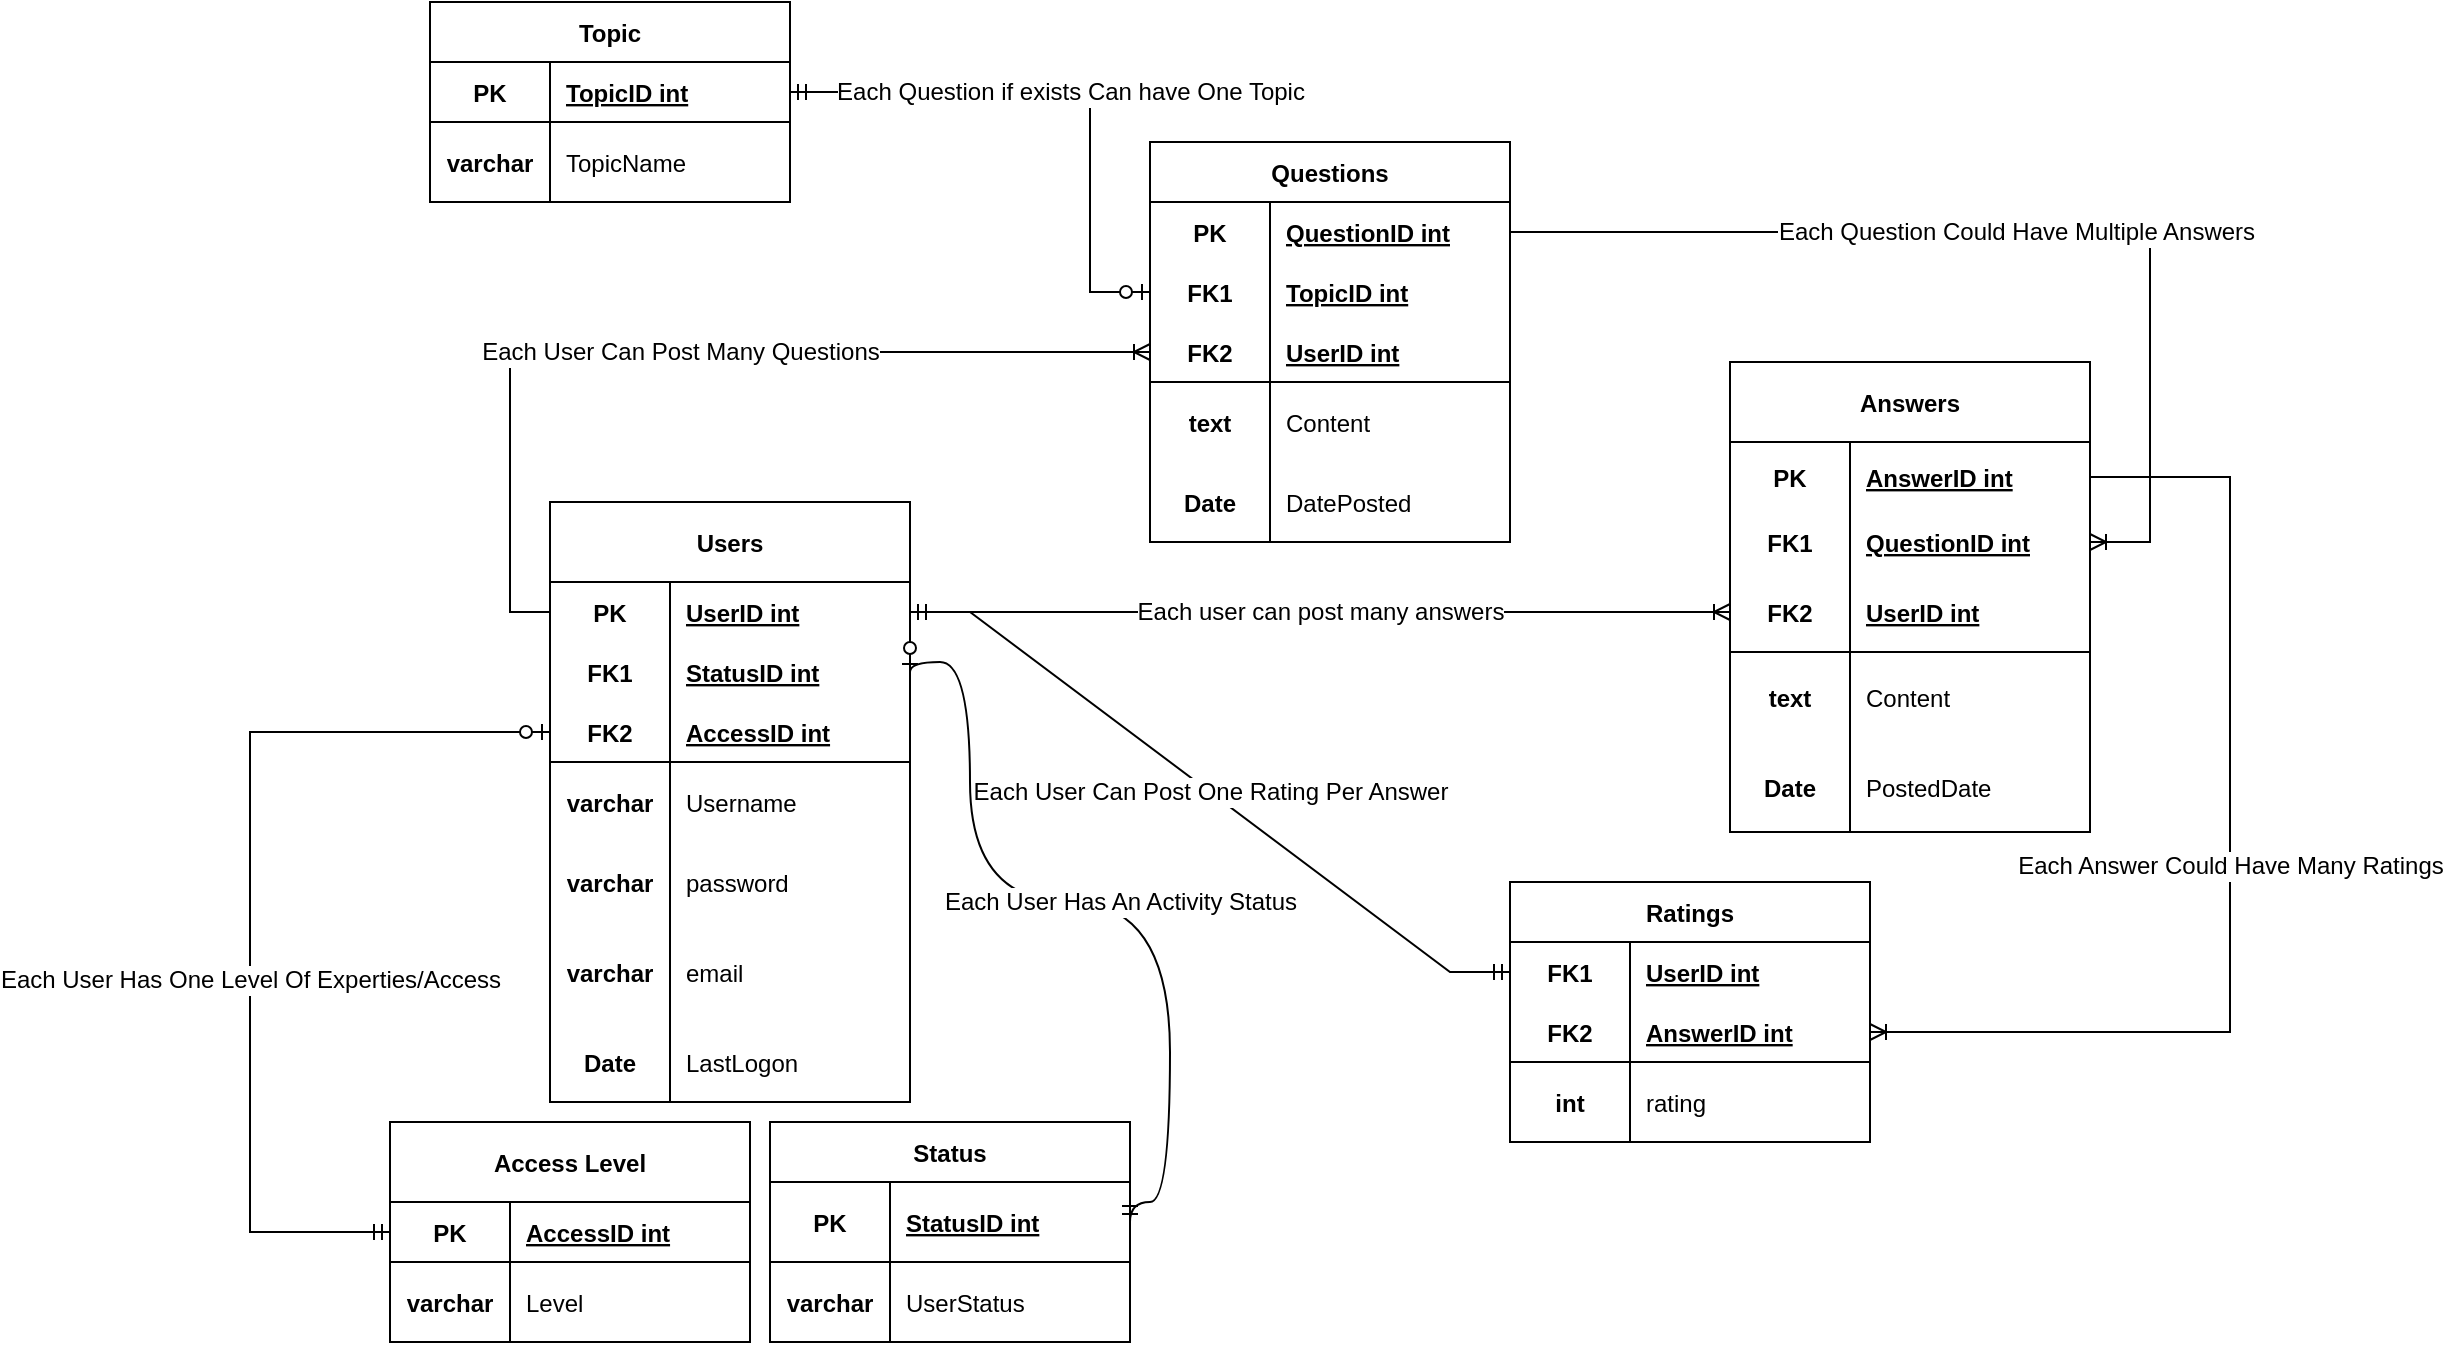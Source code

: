 <mxfile version="17.4.6" type="device"><diagram name="Page-1" id="a7904f86-f2b4-8e86-fa97-74104820619b"><mxGraphModel dx="2993" dy="1069" grid="1" gridSize="10" guides="1" tooltips="1" connect="1" arrows="1" fold="1" page="1" pageScale="1" pageWidth="1100" pageHeight="850" background="none" math="0" shadow="0"><root><mxCell id="0"/><mxCell id="1" parent="0"/><mxCell id="Rls586xQBpQvgFE5oUQz-1" value="Users" style="shape=table;startSize=40;container=1;collapsible=1;childLayout=tableLayout;fixedRows=1;rowLines=0;fontStyle=1;align=center;resizeLast=1;strokeColor=default;" parent="1" vertex="1"><mxGeometry y="370" width="180" height="300" as="geometry"/></mxCell><mxCell id="Rls586xQBpQvgFE5oUQz-2" value="" style="shape=tableRow;horizontal=0;startSize=0;swimlaneHead=0;swimlaneBody=0;fillColor=none;collapsible=0;dropTarget=0;points=[[0,0.5],[1,0.5]];portConstraint=eastwest;top=0;left=0;right=0;bottom=0;" parent="Rls586xQBpQvgFE5oUQz-1" vertex="1"><mxGeometry y="40" width="180" height="30" as="geometry"/></mxCell><mxCell id="Rls586xQBpQvgFE5oUQz-3" value="PK" style="shape=partialRectangle;connectable=0;fillColor=none;top=0;left=0;bottom=0;right=0;fontStyle=1;overflow=hidden;" parent="Rls586xQBpQvgFE5oUQz-2" vertex="1"><mxGeometry width="60" height="30" as="geometry"><mxRectangle width="60" height="30" as="alternateBounds"/></mxGeometry></mxCell><mxCell id="Rls586xQBpQvgFE5oUQz-4" value="UserID int" style="shape=partialRectangle;connectable=0;fillColor=none;top=0;left=0;bottom=0;right=0;align=left;spacingLeft=6;fontStyle=5;overflow=hidden;" parent="Rls586xQBpQvgFE5oUQz-2" vertex="1"><mxGeometry x="60" width="120" height="30" as="geometry"><mxRectangle width="120" height="30" as="alternateBounds"/></mxGeometry></mxCell><mxCell id="Rls586xQBpQvgFE5oUQz-8" value="" style="shape=tableRow;horizontal=0;startSize=0;swimlaneHead=0;swimlaneBody=0;fillColor=none;collapsible=0;dropTarget=0;points=[[0,0.5],[1,0.5]];portConstraint=eastwest;top=0;left=0;right=0;bottom=0;" parent="Rls586xQBpQvgFE5oUQz-1" vertex="1"><mxGeometry y="70" width="180" height="30" as="geometry"/></mxCell><mxCell id="Rls586xQBpQvgFE5oUQz-9" value="FK1" style="shape=partialRectangle;connectable=0;fillColor=none;top=0;left=0;bottom=0;right=0;editable=1;overflow=hidden;fontStyle=1" parent="Rls586xQBpQvgFE5oUQz-8" vertex="1"><mxGeometry width="60" height="30" as="geometry"><mxRectangle width="60" height="30" as="alternateBounds"/></mxGeometry></mxCell><mxCell id="Rls586xQBpQvgFE5oUQz-10" value="StatusID int" style="shape=partialRectangle;connectable=0;fillColor=none;top=0;left=0;bottom=0;right=0;align=left;spacingLeft=6;overflow=hidden;fontStyle=5" parent="Rls586xQBpQvgFE5oUQz-8" vertex="1"><mxGeometry x="60" width="120" height="30" as="geometry"><mxRectangle width="120" height="30" as="alternateBounds"/></mxGeometry></mxCell><mxCell id="Rls586xQBpQvgFE5oUQz-5" value="" style="shape=tableRow;horizontal=0;startSize=0;swimlaneHead=0;swimlaneBody=0;fillColor=none;collapsible=0;dropTarget=0;points=[[0,0.5],[1,0.5]];portConstraint=eastwest;top=0;left=0;right=0;bottom=1;" parent="Rls586xQBpQvgFE5oUQz-1" vertex="1"><mxGeometry y="100" width="180" height="30" as="geometry"/></mxCell><mxCell id="Rls586xQBpQvgFE5oUQz-6" value="FK2" style="shape=partialRectangle;connectable=0;fillColor=none;top=0;left=0;bottom=0;right=0;fontStyle=1;overflow=hidden;" parent="Rls586xQBpQvgFE5oUQz-5" vertex="1"><mxGeometry width="60" height="30" as="geometry"><mxRectangle width="60" height="30" as="alternateBounds"/></mxGeometry></mxCell><mxCell id="Rls586xQBpQvgFE5oUQz-7" value="AccessID int" style="shape=partialRectangle;connectable=0;fillColor=none;top=0;left=0;bottom=0;right=0;align=left;spacingLeft=6;fontStyle=5;overflow=hidden;" parent="Rls586xQBpQvgFE5oUQz-5" vertex="1"><mxGeometry x="60" width="120" height="30" as="geometry"><mxRectangle width="120" height="30" as="alternateBounds"/></mxGeometry></mxCell><mxCell id="Rls586xQBpQvgFE5oUQz-11" value="" style="shape=tableRow;horizontal=0;startSize=0;swimlaneHead=0;swimlaneBody=0;fillColor=none;collapsible=0;dropTarget=0;points=[[0,0.5],[1,0.5]];portConstraint=eastwest;top=0;left=0;right=0;bottom=0;" parent="Rls586xQBpQvgFE5oUQz-1" vertex="1"><mxGeometry y="130" width="180" height="40" as="geometry"/></mxCell><mxCell id="Rls586xQBpQvgFE5oUQz-12" value="varchar" style="shape=partialRectangle;connectable=0;fillColor=none;top=0;left=0;bottom=0;right=0;editable=1;overflow=hidden;fontStyle=1" parent="Rls586xQBpQvgFE5oUQz-11" vertex="1"><mxGeometry width="60" height="40" as="geometry"><mxRectangle width="60" height="40" as="alternateBounds"/></mxGeometry></mxCell><mxCell id="Rls586xQBpQvgFE5oUQz-13" value="Username" style="shape=partialRectangle;connectable=0;fillColor=none;top=0;left=0;bottom=0;right=0;align=left;spacingLeft=6;overflow=hidden;" parent="Rls586xQBpQvgFE5oUQz-11" vertex="1"><mxGeometry x="60" width="120" height="40" as="geometry"><mxRectangle width="120" height="40" as="alternateBounds"/></mxGeometry></mxCell><mxCell id="q9PfdM-rJHM1cc9_XLGY-1" value="" style="shape=tableRow;horizontal=0;startSize=0;swimlaneHead=0;swimlaneBody=0;fillColor=none;collapsible=0;dropTarget=0;points=[[0,0.5],[1,0.5]];portConstraint=eastwest;top=0;left=0;right=0;bottom=0;" vertex="1" parent="Rls586xQBpQvgFE5oUQz-1"><mxGeometry y="170" width="180" height="40" as="geometry"/></mxCell><mxCell id="q9PfdM-rJHM1cc9_XLGY-2" value="varchar" style="shape=partialRectangle;connectable=0;fillColor=none;top=0;left=0;bottom=0;right=0;editable=1;overflow=hidden;fontStyle=1" vertex="1" parent="q9PfdM-rJHM1cc9_XLGY-1"><mxGeometry width="60" height="40" as="geometry"><mxRectangle width="60" height="40" as="alternateBounds"/></mxGeometry></mxCell><mxCell id="q9PfdM-rJHM1cc9_XLGY-3" value="password" style="shape=partialRectangle;connectable=0;fillColor=none;top=0;left=0;bottom=0;right=0;align=left;spacingLeft=6;overflow=hidden;" vertex="1" parent="q9PfdM-rJHM1cc9_XLGY-1"><mxGeometry x="60" width="120" height="40" as="geometry"><mxRectangle width="120" height="40" as="alternateBounds"/></mxGeometry></mxCell><mxCell id="q9PfdM-rJHM1cc9_XLGY-4" value="" style="shape=tableRow;horizontal=0;startSize=0;swimlaneHead=0;swimlaneBody=0;fillColor=none;collapsible=0;dropTarget=0;points=[[0,0.5],[1,0.5]];portConstraint=eastwest;top=0;left=0;right=0;bottom=0;" vertex="1" parent="Rls586xQBpQvgFE5oUQz-1"><mxGeometry y="210" width="180" height="50" as="geometry"/></mxCell><mxCell id="q9PfdM-rJHM1cc9_XLGY-5" value="varchar" style="shape=partialRectangle;connectable=0;fillColor=none;top=0;left=0;bottom=0;right=0;fontStyle=1;overflow=hidden;" vertex="1" parent="q9PfdM-rJHM1cc9_XLGY-4"><mxGeometry width="60" height="50" as="geometry"><mxRectangle width="60" height="50" as="alternateBounds"/></mxGeometry></mxCell><mxCell id="q9PfdM-rJHM1cc9_XLGY-6" value="email" style="shape=partialRectangle;connectable=0;fillColor=none;top=0;left=0;bottom=0;right=0;align=left;spacingLeft=6;fontStyle=0;overflow=hidden;" vertex="1" parent="q9PfdM-rJHM1cc9_XLGY-4"><mxGeometry x="60" width="120" height="50" as="geometry"><mxRectangle width="120" height="50" as="alternateBounds"/></mxGeometry></mxCell><mxCell id="q9PfdM-rJHM1cc9_XLGY-32" value="" style="shape=tableRow;horizontal=0;startSize=0;swimlaneHead=0;swimlaneBody=0;fillColor=none;collapsible=0;dropTarget=0;points=[[0,0.5],[1,0.5]];portConstraint=eastwest;top=0;left=0;right=0;bottom=0;" vertex="1" parent="Rls586xQBpQvgFE5oUQz-1"><mxGeometry y="260" width="180" height="40" as="geometry"/></mxCell><mxCell id="q9PfdM-rJHM1cc9_XLGY-33" value="Date" style="shape=partialRectangle;connectable=0;fillColor=none;top=0;left=0;bottom=0;right=0;fontStyle=1;overflow=hidden;" vertex="1" parent="q9PfdM-rJHM1cc9_XLGY-32"><mxGeometry width="60" height="40" as="geometry"><mxRectangle width="60" height="40" as="alternateBounds"/></mxGeometry></mxCell><mxCell id="q9PfdM-rJHM1cc9_XLGY-34" value="LastLogon" style="shape=partialRectangle;connectable=0;fillColor=none;top=0;left=0;bottom=0;right=0;align=left;spacingLeft=6;fontStyle=0;overflow=hidden;" vertex="1" parent="q9PfdM-rJHM1cc9_XLGY-32"><mxGeometry x="60" width="120" height="40" as="geometry"><mxRectangle width="120" height="40" as="alternateBounds"/></mxGeometry></mxCell><mxCell id="Rls586xQBpQvgFE5oUQz-14" value="Answers" style="shape=table;startSize=40;container=1;collapsible=1;childLayout=tableLayout;fixedRows=1;rowLines=0;fontStyle=1;align=center;resizeLast=1;" parent="1" vertex="1"><mxGeometry x="590" y="300" width="180" height="235" as="geometry"/></mxCell><mxCell id="Rls586xQBpQvgFE5oUQz-15" value="" style="shape=tableRow;horizontal=0;startSize=0;swimlaneHead=0;swimlaneBody=0;fillColor=none;collapsible=0;dropTarget=0;points=[[0,0.5],[1,0.5]];portConstraint=eastwest;top=0;left=0;right=0;bottom=0;" parent="Rls586xQBpQvgFE5oUQz-14" vertex="1"><mxGeometry y="40" width="180" height="35" as="geometry"/></mxCell><mxCell id="Rls586xQBpQvgFE5oUQz-16" value="PK" style="shape=partialRectangle;connectable=0;fillColor=none;top=0;left=0;bottom=0;right=0;fontStyle=1;overflow=hidden;" parent="Rls586xQBpQvgFE5oUQz-15" vertex="1"><mxGeometry width="60" height="35" as="geometry"><mxRectangle width="60" height="35" as="alternateBounds"/></mxGeometry></mxCell><mxCell id="Rls586xQBpQvgFE5oUQz-17" value="AnswerID int" style="shape=partialRectangle;connectable=0;fillColor=none;top=0;left=0;bottom=0;right=0;align=left;spacingLeft=6;fontStyle=5;overflow=hidden;" parent="Rls586xQBpQvgFE5oUQz-15" vertex="1"><mxGeometry x="60" width="120" height="35" as="geometry"><mxRectangle width="120" height="35" as="alternateBounds"/></mxGeometry></mxCell><mxCell id="Rls586xQBpQvgFE5oUQz-21" value="" style="shape=tableRow;horizontal=0;startSize=0;swimlaneHead=0;swimlaneBody=0;fillColor=none;collapsible=0;dropTarget=0;points=[[0,0.5],[1,0.5]];portConstraint=eastwest;top=0;left=0;right=0;bottom=0;" parent="Rls586xQBpQvgFE5oUQz-14" vertex="1"><mxGeometry y="75" width="180" height="30" as="geometry"/></mxCell><mxCell id="Rls586xQBpQvgFE5oUQz-22" value="FK1" style="shape=partialRectangle;connectable=0;fillColor=none;top=0;left=0;bottom=0;right=0;editable=1;overflow=hidden;fontStyle=1" parent="Rls586xQBpQvgFE5oUQz-21" vertex="1"><mxGeometry width="60" height="30" as="geometry"><mxRectangle width="60" height="30" as="alternateBounds"/></mxGeometry></mxCell><mxCell id="Rls586xQBpQvgFE5oUQz-23" value="QuestionID int" style="shape=partialRectangle;connectable=0;fillColor=none;top=0;left=0;bottom=0;right=0;align=left;spacingLeft=6;overflow=hidden;fontStyle=5" parent="Rls586xQBpQvgFE5oUQz-21" vertex="1"><mxGeometry x="60" width="120" height="30" as="geometry"><mxRectangle width="120" height="30" as="alternateBounds"/></mxGeometry></mxCell><mxCell id="Rls586xQBpQvgFE5oUQz-18" value="" style="shape=tableRow;horizontal=0;startSize=0;swimlaneHead=0;swimlaneBody=0;fillColor=none;collapsible=0;dropTarget=0;points=[[0,0.5],[1,0.5]];portConstraint=eastwest;top=0;left=0;right=0;bottom=1;" parent="Rls586xQBpQvgFE5oUQz-14" vertex="1"><mxGeometry y="105" width="180" height="40" as="geometry"/></mxCell><mxCell id="Rls586xQBpQvgFE5oUQz-19" value="FK2" style="shape=partialRectangle;connectable=0;fillColor=none;top=0;left=0;bottom=0;right=0;fontStyle=1;overflow=hidden;" parent="Rls586xQBpQvgFE5oUQz-18" vertex="1"><mxGeometry width="60" height="40" as="geometry"><mxRectangle width="60" height="40" as="alternateBounds"/></mxGeometry></mxCell><mxCell id="Rls586xQBpQvgFE5oUQz-20" value="UserID int" style="shape=partialRectangle;connectable=0;fillColor=none;top=0;left=0;bottom=0;right=0;align=left;spacingLeft=6;fontStyle=5;overflow=hidden;" parent="Rls586xQBpQvgFE5oUQz-18" vertex="1"><mxGeometry x="60" width="120" height="40" as="geometry"><mxRectangle width="120" height="40" as="alternateBounds"/></mxGeometry></mxCell><mxCell id="Rls586xQBpQvgFE5oUQz-24" value="" style="shape=tableRow;horizontal=0;startSize=0;swimlaneHead=0;swimlaneBody=0;fillColor=none;collapsible=0;dropTarget=0;points=[[0,0.5],[1,0.5]];portConstraint=eastwest;top=0;left=0;right=0;bottom=0;" parent="Rls586xQBpQvgFE5oUQz-14" vertex="1"><mxGeometry y="145" width="180" height="45" as="geometry"/></mxCell><mxCell id="Rls586xQBpQvgFE5oUQz-25" value="text" style="shape=partialRectangle;connectable=0;fillColor=none;top=0;left=0;bottom=0;right=0;editable=1;overflow=hidden;fontStyle=1" parent="Rls586xQBpQvgFE5oUQz-24" vertex="1"><mxGeometry width="60" height="45" as="geometry"><mxRectangle width="60" height="45" as="alternateBounds"/></mxGeometry></mxCell><mxCell id="Rls586xQBpQvgFE5oUQz-26" value="Content" style="shape=partialRectangle;connectable=0;fillColor=none;top=0;left=0;bottom=0;right=0;align=left;spacingLeft=6;overflow=hidden;" parent="Rls586xQBpQvgFE5oUQz-24" vertex="1"><mxGeometry x="60" width="120" height="45" as="geometry"><mxRectangle width="120" height="45" as="alternateBounds"/></mxGeometry></mxCell><mxCell id="q9PfdM-rJHM1cc9_XLGY-38" value="" style="shape=tableRow;horizontal=0;startSize=0;swimlaneHead=0;swimlaneBody=0;fillColor=none;collapsible=0;dropTarget=0;points=[[0,0.5],[1,0.5]];portConstraint=eastwest;top=0;left=0;right=0;bottom=0;" vertex="1" parent="Rls586xQBpQvgFE5oUQz-14"><mxGeometry y="190" width="180" height="45" as="geometry"/></mxCell><mxCell id="q9PfdM-rJHM1cc9_XLGY-39" value="Date" style="shape=partialRectangle;connectable=0;fillColor=none;top=0;left=0;bottom=0;right=0;editable=1;overflow=hidden;fontStyle=1" vertex="1" parent="q9PfdM-rJHM1cc9_XLGY-38"><mxGeometry width="60" height="45" as="geometry"><mxRectangle width="60" height="45" as="alternateBounds"/></mxGeometry></mxCell><mxCell id="q9PfdM-rJHM1cc9_XLGY-40" value="PostedDate" style="shape=partialRectangle;connectable=0;fillColor=none;top=0;left=0;bottom=0;right=0;align=left;spacingLeft=6;overflow=hidden;" vertex="1" parent="q9PfdM-rJHM1cc9_XLGY-38"><mxGeometry x="60" width="120" height="45" as="geometry"><mxRectangle width="120" height="45" as="alternateBounds"/></mxGeometry></mxCell><mxCell id="Rls586xQBpQvgFE5oUQz-27" value="Questions" style="shape=table;startSize=30;container=1;collapsible=1;childLayout=tableLayout;fixedRows=1;rowLines=0;fontStyle=1;align=center;resizeLast=1;" parent="1" vertex="1"><mxGeometry x="300" y="190" width="180" height="200" as="geometry"/></mxCell><mxCell id="Rls586xQBpQvgFE5oUQz-34" value="" style="shape=tableRow;horizontal=0;startSize=0;swimlaneHead=0;swimlaneBody=0;fillColor=none;collapsible=0;dropTarget=0;points=[[0,0.5],[1,0.5]];portConstraint=eastwest;top=0;left=0;right=0;bottom=0;" parent="Rls586xQBpQvgFE5oUQz-27" vertex="1"><mxGeometry y="30" width="180" height="30" as="geometry"/></mxCell><mxCell id="Rls586xQBpQvgFE5oUQz-35" value="PK" style="shape=partialRectangle;connectable=0;fillColor=none;top=0;left=0;bottom=0;right=0;editable=1;overflow=hidden;fontStyle=1" parent="Rls586xQBpQvgFE5oUQz-34" vertex="1"><mxGeometry width="60" height="30" as="geometry"><mxRectangle width="60" height="30" as="alternateBounds"/></mxGeometry></mxCell><mxCell id="Rls586xQBpQvgFE5oUQz-36" value="QuestionID int" style="shape=partialRectangle;connectable=0;fillColor=none;top=0;left=0;bottom=0;right=0;align=left;spacingLeft=6;overflow=hidden;fontStyle=5" parent="Rls586xQBpQvgFE5oUQz-34" vertex="1"><mxGeometry x="60" width="120" height="30" as="geometry"><mxRectangle width="120" height="30" as="alternateBounds"/></mxGeometry></mxCell><mxCell id="Rls586xQBpQvgFE5oUQz-37" value="" style="shape=tableRow;horizontal=0;startSize=0;swimlaneHead=0;swimlaneBody=0;fillColor=none;collapsible=0;dropTarget=0;points=[[0,0.5],[1,0.5]];portConstraint=eastwest;top=0;left=0;right=0;bottom=0;" parent="Rls586xQBpQvgFE5oUQz-27" vertex="1"><mxGeometry y="60" width="180" height="30" as="geometry"/></mxCell><mxCell id="Rls586xQBpQvgFE5oUQz-38" value="FK1" style="shape=partialRectangle;connectable=0;fillColor=none;top=0;left=0;bottom=0;right=0;editable=1;overflow=hidden;fontStyle=1" parent="Rls586xQBpQvgFE5oUQz-37" vertex="1"><mxGeometry width="60" height="30" as="geometry"><mxRectangle width="60" height="30" as="alternateBounds"/></mxGeometry></mxCell><mxCell id="Rls586xQBpQvgFE5oUQz-39" value="TopicID int" style="shape=partialRectangle;connectable=0;fillColor=none;top=0;left=0;bottom=0;right=0;align=left;spacingLeft=6;overflow=hidden;fontStyle=5" parent="Rls586xQBpQvgFE5oUQz-37" vertex="1"><mxGeometry x="60" width="120" height="30" as="geometry"><mxRectangle width="120" height="30" as="alternateBounds"/></mxGeometry></mxCell><mxCell id="Rls586xQBpQvgFE5oUQz-31" value="" style="shape=tableRow;horizontal=0;startSize=0;swimlaneHead=0;swimlaneBody=0;fillColor=none;collapsible=0;dropTarget=0;points=[[0,0.5],[1,0.5]];portConstraint=eastwest;top=0;left=0;right=0;bottom=1;" parent="Rls586xQBpQvgFE5oUQz-27" vertex="1"><mxGeometry y="90" width="180" height="30" as="geometry"/></mxCell><mxCell id="Rls586xQBpQvgFE5oUQz-32" value="FK2" style="shape=partialRectangle;connectable=0;fillColor=none;top=0;left=0;bottom=0;right=0;fontStyle=1;overflow=hidden;" parent="Rls586xQBpQvgFE5oUQz-31" vertex="1"><mxGeometry width="60" height="30" as="geometry"><mxRectangle width="60" height="30" as="alternateBounds"/></mxGeometry></mxCell><mxCell id="Rls586xQBpQvgFE5oUQz-33" value="UserID int" style="shape=partialRectangle;connectable=0;fillColor=none;top=0;left=0;bottom=0;right=0;align=left;spacingLeft=6;fontStyle=5;overflow=hidden;" parent="Rls586xQBpQvgFE5oUQz-31" vertex="1"><mxGeometry x="60" width="120" height="30" as="geometry"><mxRectangle width="120" height="30" as="alternateBounds"/></mxGeometry></mxCell><mxCell id="Rls586xQBpQvgFE5oUQz-28" value="" style="shape=tableRow;horizontal=0;startSize=0;swimlaneHead=0;swimlaneBody=0;fillColor=none;collapsible=0;dropTarget=0;points=[[0,0.5],[1,0.5]];portConstraint=eastwest;top=0;left=0;right=0;bottom=0;" parent="Rls586xQBpQvgFE5oUQz-27" vertex="1"><mxGeometry y="120" width="180" height="40" as="geometry"/></mxCell><mxCell id="Rls586xQBpQvgFE5oUQz-29" value="text" style="shape=partialRectangle;connectable=0;fillColor=none;top=0;left=0;bottom=0;right=0;fontStyle=1;overflow=hidden;" parent="Rls586xQBpQvgFE5oUQz-28" vertex="1"><mxGeometry width="60" height="40" as="geometry"><mxRectangle width="60" height="40" as="alternateBounds"/></mxGeometry></mxCell><mxCell id="Rls586xQBpQvgFE5oUQz-30" value="Content" style="shape=partialRectangle;connectable=0;fillColor=none;top=0;left=0;bottom=0;right=0;align=left;spacingLeft=6;fontStyle=0;overflow=hidden;" parent="Rls586xQBpQvgFE5oUQz-28" vertex="1"><mxGeometry x="60" width="120" height="40" as="geometry"><mxRectangle width="120" height="40" as="alternateBounds"/></mxGeometry></mxCell><mxCell id="q9PfdM-rJHM1cc9_XLGY-35" value="" style="shape=tableRow;horizontal=0;startSize=0;swimlaneHead=0;swimlaneBody=0;fillColor=none;collapsible=0;dropTarget=0;points=[[0,0.5],[1,0.5]];portConstraint=eastwest;top=0;left=0;right=0;bottom=0;" vertex="1" parent="Rls586xQBpQvgFE5oUQz-27"><mxGeometry y="160" width="180" height="40" as="geometry"/></mxCell><mxCell id="q9PfdM-rJHM1cc9_XLGY-36" value="Date" style="shape=partialRectangle;connectable=0;fillColor=none;top=0;left=0;bottom=0;right=0;fontStyle=1;overflow=hidden;" vertex="1" parent="q9PfdM-rJHM1cc9_XLGY-35"><mxGeometry width="60" height="40" as="geometry"><mxRectangle width="60" height="40" as="alternateBounds"/></mxGeometry></mxCell><mxCell id="q9PfdM-rJHM1cc9_XLGY-37" value="DatePosted" style="shape=partialRectangle;connectable=0;fillColor=none;top=0;left=0;bottom=0;right=0;align=left;spacingLeft=6;fontStyle=0;overflow=hidden;" vertex="1" parent="q9PfdM-rJHM1cc9_XLGY-35"><mxGeometry x="60" width="120" height="40" as="geometry"><mxRectangle width="120" height="40" as="alternateBounds"/></mxGeometry></mxCell><mxCell id="Rls586xQBpQvgFE5oUQz-40" value="Each user can post many answers" style="edgeStyle=elbowEdgeStyle;fontSize=12;html=1;endArrow=ERoneToMany;rounded=0;entryX=0;entryY=0.5;entryDx=0;entryDy=0;exitX=1;exitY=0.5;exitDx=0;exitDy=0;" parent="1" source="Rls586xQBpQvgFE5oUQz-2" target="Rls586xQBpQvgFE5oUQz-18" edge="1"><mxGeometry width="100" height="100" relative="1" as="geometry"><mxPoint x="690" y="810" as="sourcePoint"/><mxPoint x="440" y="160" as="targetPoint"/></mxGeometry></mxCell><mxCell id="Rls586xQBpQvgFE5oUQz-43" value="Each User Can Post Many Questions" style="edgeStyle=elbowEdgeStyle;fontSize=12;html=1;endArrow=ERoneToMany;rounded=0;entryX=0;entryY=0.5;entryDx=0;entryDy=0;exitX=0;exitY=0.5;exitDx=0;exitDy=0;" parent="1" source="Rls586xQBpQvgFE5oUQz-2" target="Rls586xQBpQvgFE5oUQz-31" edge="1"><mxGeometry width="100" height="100" relative="1" as="geometry"><mxPoint x="30" y="180" as="sourcePoint"/><mxPoint x="120" y="250" as="targetPoint"/><Array as="points"><mxPoint x="-20" y="360"/><mxPoint x="220" y="320"/><mxPoint x="380" y="590"/><mxPoint x="400" y="570"/></Array></mxGeometry></mxCell><mxCell id="Rls586xQBpQvgFE5oUQz-45" value="Each Question Could Have Multiple Answers" style="edgeStyle=elbowEdgeStyle;fontSize=12;html=1;endArrow=ERoneToMany;rounded=0;exitX=1;exitY=0.5;exitDx=0;exitDy=0;entryX=1;entryY=0.5;entryDx=0;entryDy=0;" parent="1" source="Rls586xQBpQvgFE5oUQz-34" target="Rls586xQBpQvgFE5oUQz-21" edge="1"><mxGeometry width="100" height="100" relative="1" as="geometry"><mxPoint x="580" y="460" as="sourcePoint"/><mxPoint x="990" y="550" as="targetPoint"/><Array as="points"><mxPoint x="800" y="550"/><mxPoint x="810" y="580"/></Array></mxGeometry></mxCell><mxCell id="Rls586xQBpQvgFE5oUQz-47" value="Ratings" style="shape=table;startSize=30;container=1;collapsible=1;childLayout=tableLayout;fixedRows=1;rowLines=0;fontStyle=1;align=center;resizeLast=1;" parent="1" vertex="1"><mxGeometry x="480" y="560" width="180" height="130" as="geometry"/></mxCell><mxCell id="Rls586xQBpQvgFE5oUQz-48" value="" style="shape=tableRow;horizontal=0;startSize=0;swimlaneHead=0;swimlaneBody=0;fillColor=none;collapsible=0;dropTarget=0;points=[[0,0.5],[1,0.5]];portConstraint=eastwest;top=0;left=0;right=0;bottom=0;" parent="Rls586xQBpQvgFE5oUQz-47" vertex="1"><mxGeometry y="30" width="180" height="30" as="geometry"/></mxCell><mxCell id="Rls586xQBpQvgFE5oUQz-49" value="FK1" style="shape=partialRectangle;connectable=0;fillColor=none;top=0;left=0;bottom=0;right=0;fontStyle=1;overflow=hidden;" parent="Rls586xQBpQvgFE5oUQz-48" vertex="1"><mxGeometry width="60" height="30" as="geometry"><mxRectangle width="60" height="30" as="alternateBounds"/></mxGeometry></mxCell><mxCell id="Rls586xQBpQvgFE5oUQz-50" value="UserID int" style="shape=partialRectangle;connectable=0;fillColor=none;top=0;left=0;bottom=0;right=0;align=left;spacingLeft=6;fontStyle=5;overflow=hidden;" parent="Rls586xQBpQvgFE5oUQz-48" vertex="1"><mxGeometry x="60" width="120" height="30" as="geometry"><mxRectangle width="120" height="30" as="alternateBounds"/></mxGeometry></mxCell><mxCell id="Rls586xQBpQvgFE5oUQz-51" value="" style="shape=tableRow;horizontal=0;startSize=0;swimlaneHead=0;swimlaneBody=0;fillColor=none;collapsible=0;dropTarget=0;points=[[0,0.5],[1,0.5]];portConstraint=eastwest;top=0;left=0;right=0;bottom=1;" parent="Rls586xQBpQvgFE5oUQz-47" vertex="1"><mxGeometry y="60" width="180" height="30" as="geometry"/></mxCell><mxCell id="Rls586xQBpQvgFE5oUQz-52" value="FK2" style="shape=partialRectangle;connectable=0;fillColor=none;top=0;left=0;bottom=0;right=0;fontStyle=1;overflow=hidden;" parent="Rls586xQBpQvgFE5oUQz-51" vertex="1"><mxGeometry width="60" height="30" as="geometry"><mxRectangle width="60" height="30" as="alternateBounds"/></mxGeometry></mxCell><mxCell id="Rls586xQBpQvgFE5oUQz-53" value="AnswerID int" style="shape=partialRectangle;connectable=0;fillColor=none;top=0;left=0;bottom=0;right=0;align=left;spacingLeft=6;fontStyle=5;overflow=hidden;" parent="Rls586xQBpQvgFE5oUQz-51" vertex="1"><mxGeometry x="60" width="120" height="30" as="geometry"><mxRectangle width="120" height="30" as="alternateBounds"/></mxGeometry></mxCell><mxCell id="Rls586xQBpQvgFE5oUQz-54" value="" style="shape=tableRow;horizontal=0;startSize=0;swimlaneHead=0;swimlaneBody=0;fillColor=none;collapsible=0;dropTarget=0;points=[[0,0.5],[1,0.5]];portConstraint=eastwest;top=0;left=0;right=0;bottom=0;" parent="Rls586xQBpQvgFE5oUQz-47" vertex="1"><mxGeometry y="90" width="180" height="40" as="geometry"/></mxCell><mxCell id="Rls586xQBpQvgFE5oUQz-55" value="int" style="shape=partialRectangle;connectable=0;fillColor=none;top=0;left=0;bottom=0;right=0;editable=1;overflow=hidden;fontStyle=1" parent="Rls586xQBpQvgFE5oUQz-54" vertex="1"><mxGeometry width="60" height="40" as="geometry"><mxRectangle width="60" height="40" as="alternateBounds"/></mxGeometry></mxCell><mxCell id="Rls586xQBpQvgFE5oUQz-56" value="rating" style="shape=partialRectangle;connectable=0;fillColor=none;top=0;left=0;bottom=0;right=0;align=left;spacingLeft=6;overflow=hidden;" parent="Rls586xQBpQvgFE5oUQz-54" vertex="1"><mxGeometry x="60" width="120" height="40" as="geometry"><mxRectangle width="120" height="40" as="alternateBounds"/></mxGeometry></mxCell><mxCell id="Rls586xQBpQvgFE5oUQz-60" value="Each Answer Could Have Many Ratings" style="edgeStyle=elbowEdgeStyle;fontSize=12;html=1;endArrow=ERoneToMany;rounded=0;exitX=1;exitY=0.5;exitDx=0;exitDy=0;entryX=1;entryY=0.5;entryDx=0;entryDy=0;" parent="1" source="Rls586xQBpQvgFE5oUQz-15" target="Rls586xQBpQvgFE5oUQz-51" edge="1"><mxGeometry width="100" height="100" relative="1" as="geometry"><mxPoint x="820" y="600" as="sourcePoint"/><mxPoint x="780" y="650" as="targetPoint"/><Array as="points"><mxPoint x="840" y="490"/><mxPoint x="800" y="530"/></Array></mxGeometry></mxCell><mxCell id="Rls586xQBpQvgFE5oUQz-64" value="Each User Can Post One Rating Per Answer" style="edgeStyle=entityRelationEdgeStyle;fontSize=12;html=1;endArrow=ERmandOne;startArrow=ERmandOne;rounded=0;exitX=1;exitY=0.5;exitDx=0;exitDy=0;entryX=0;entryY=0.5;entryDx=0;entryDy=0;" parent="1" source="Rls586xQBpQvgFE5oUQz-2" target="Rls586xQBpQvgFE5oUQz-48" edge="1"><mxGeometry width="100" height="100" relative="1" as="geometry"><mxPoint x="300" y="680" as="sourcePoint"/><mxPoint x="400" y="580" as="targetPoint"/></mxGeometry></mxCell><mxCell id="Rls586xQBpQvgFE5oUQz-81" value="Access Level" style="shape=table;startSize=40;container=1;collapsible=1;childLayout=tableLayout;fixedRows=1;rowLines=0;fontStyle=1;align=center;resizeLast=1;" parent="1" vertex="1"><mxGeometry x="-80" y="680" width="180" height="110" as="geometry"/></mxCell><mxCell id="Rls586xQBpQvgFE5oUQz-85" value="" style="shape=tableRow;horizontal=0;startSize=0;swimlaneHead=0;swimlaneBody=0;fillColor=none;collapsible=0;dropTarget=0;points=[[0,0.5],[1,0.5]];portConstraint=eastwest;top=0;left=0;right=0;bottom=1;" parent="Rls586xQBpQvgFE5oUQz-81" vertex="1"><mxGeometry y="40" width="180" height="30" as="geometry"/></mxCell><mxCell id="Rls586xQBpQvgFE5oUQz-86" value="PK" style="shape=partialRectangle;connectable=0;fillColor=none;top=0;left=0;bottom=0;right=0;fontStyle=1;overflow=hidden;" parent="Rls586xQBpQvgFE5oUQz-85" vertex="1"><mxGeometry width="60" height="30" as="geometry"><mxRectangle width="60" height="30" as="alternateBounds"/></mxGeometry></mxCell><mxCell id="Rls586xQBpQvgFE5oUQz-87" value="AccessID int" style="shape=partialRectangle;connectable=0;fillColor=none;top=0;left=0;bottom=0;right=0;align=left;spacingLeft=6;fontStyle=5;overflow=hidden;" parent="Rls586xQBpQvgFE5oUQz-85" vertex="1"><mxGeometry x="60" width="120" height="30" as="geometry"><mxRectangle width="120" height="30" as="alternateBounds"/></mxGeometry></mxCell><mxCell id="Rls586xQBpQvgFE5oUQz-88" value="" style="shape=tableRow;horizontal=0;startSize=0;swimlaneHead=0;swimlaneBody=0;fillColor=none;collapsible=0;dropTarget=0;points=[[0,0.5],[1,0.5]];portConstraint=eastwest;top=0;left=0;right=0;bottom=0;" parent="Rls586xQBpQvgFE5oUQz-81" vertex="1"><mxGeometry y="70" width="180" height="40" as="geometry"/></mxCell><mxCell id="Rls586xQBpQvgFE5oUQz-89" value="varchar" style="shape=partialRectangle;connectable=0;fillColor=none;top=0;left=0;bottom=0;right=0;editable=1;overflow=hidden;fontStyle=1" parent="Rls586xQBpQvgFE5oUQz-88" vertex="1"><mxGeometry width="60" height="40" as="geometry"><mxRectangle width="60" height="40" as="alternateBounds"/></mxGeometry></mxCell><mxCell id="Rls586xQBpQvgFE5oUQz-90" value="Level" style="shape=partialRectangle;connectable=0;fillColor=none;top=0;left=0;bottom=0;right=0;align=left;spacingLeft=6;overflow=hidden;" parent="Rls586xQBpQvgFE5oUQz-88" vertex="1"><mxGeometry x="60" width="120" height="40" as="geometry"><mxRectangle width="120" height="40" as="alternateBounds"/></mxGeometry></mxCell><mxCell id="Rls586xQBpQvgFE5oUQz-95" value="Each Question if exists Can have One Topic" style="edgeStyle=elbowEdgeStyle;fontSize=12;html=1;endArrow=ERzeroToOne;startArrow=ERmandOne;rounded=0;entryX=0;entryY=0.5;entryDx=0;entryDy=0;exitX=1;exitY=0.5;exitDx=0;exitDy=0;" parent="1" source="Rls586xQBpQvgFE5oUQz-101" target="Rls586xQBpQvgFE5oUQz-37" edge="1"><mxGeometry width="100" height="100" relative="1" as="geometry"><mxPoint x="500" y="135" as="sourcePoint"/><mxPoint x="350" y="70" as="targetPoint"/><Array as="points"><mxPoint x="270" y="210"/></Array></mxGeometry></mxCell><mxCell id="Rls586xQBpQvgFE5oUQz-97" value="Topic" style="shape=table;startSize=30;container=1;collapsible=1;childLayout=tableLayout;fixedRows=1;rowLines=0;fontStyle=1;align=center;resizeLast=1;strokeColor=default;fillColor=none;" parent="1" vertex="1"><mxGeometry x="-60" y="120" width="180" height="100" as="geometry"/></mxCell><mxCell id="Rls586xQBpQvgFE5oUQz-101" value="" style="shape=tableRow;horizontal=0;startSize=0;swimlaneHead=0;swimlaneBody=0;fillColor=none;collapsible=0;dropTarget=0;points=[[0,0.5],[1,0.5]];portConstraint=eastwest;top=0;left=0;right=0;bottom=1;strokeColor=default;" parent="Rls586xQBpQvgFE5oUQz-97" vertex="1"><mxGeometry y="30" width="180" height="30" as="geometry"/></mxCell><mxCell id="Rls586xQBpQvgFE5oUQz-102" value="PK" style="shape=partialRectangle;connectable=0;fillColor=none;top=0;left=0;bottom=0;right=0;fontStyle=1;overflow=hidden;strokeColor=default;" parent="Rls586xQBpQvgFE5oUQz-101" vertex="1"><mxGeometry width="60" height="30" as="geometry"><mxRectangle width="60" height="30" as="alternateBounds"/></mxGeometry></mxCell><mxCell id="Rls586xQBpQvgFE5oUQz-103" value="TopicID int" style="shape=partialRectangle;connectable=0;fillColor=none;top=0;left=0;bottom=0;right=0;align=left;spacingLeft=6;fontStyle=5;overflow=hidden;strokeColor=default;" parent="Rls586xQBpQvgFE5oUQz-101" vertex="1"><mxGeometry x="60" width="120" height="30" as="geometry"><mxRectangle width="120" height="30" as="alternateBounds"/></mxGeometry></mxCell><mxCell id="Rls586xQBpQvgFE5oUQz-104" value="" style="shape=tableRow;horizontal=0;startSize=0;swimlaneHead=0;swimlaneBody=0;fillColor=none;collapsible=0;dropTarget=0;points=[[0,0.5],[1,0.5]];portConstraint=eastwest;top=0;left=0;right=0;bottom=0;strokeColor=default;" parent="Rls586xQBpQvgFE5oUQz-97" vertex="1"><mxGeometry y="60" width="180" height="40" as="geometry"/></mxCell><mxCell id="Rls586xQBpQvgFE5oUQz-105" value="varchar" style="shape=partialRectangle;connectable=0;fillColor=none;top=0;left=0;bottom=0;right=0;editable=1;overflow=hidden;strokeColor=default;fontStyle=1" parent="Rls586xQBpQvgFE5oUQz-104" vertex="1"><mxGeometry width="60" height="40" as="geometry"><mxRectangle width="60" height="40" as="alternateBounds"/></mxGeometry></mxCell><mxCell id="Rls586xQBpQvgFE5oUQz-106" value="TopicName " style="shape=partialRectangle;connectable=0;fillColor=none;top=0;left=0;bottom=0;right=0;align=left;spacingLeft=6;overflow=hidden;strokeColor=default;" parent="Rls586xQBpQvgFE5oUQz-104" vertex="1"><mxGeometry x="60" width="120" height="40" as="geometry"><mxRectangle width="120" height="40" as="alternateBounds"/></mxGeometry></mxCell><mxCell id="Rls586xQBpQvgFE5oUQz-110" value="Each User Has One Level Of Experties/Access" style="edgeStyle=elbowEdgeStyle;fontSize=12;html=1;endArrow=ERzeroToOne;startArrow=ERmandOne;rounded=0;exitX=0;exitY=0.5;exitDx=0;exitDy=0;entryX=0;entryY=0.5;entryDx=0;entryDy=0;" parent="1" source="Rls586xQBpQvgFE5oUQz-85" target="Rls586xQBpQvgFE5oUQz-5" edge="1"><mxGeometry x="-0.164" width="100" height="100" relative="1" as="geometry"><mxPoint x="-80" y="680" as="sourcePoint"/><mxPoint x="20" y="580" as="targetPoint"/><Array as="points"><mxPoint x="-150" y="540"/><mxPoint x="-110" y="660"/><mxPoint x="-100" y="640"/><mxPoint y="570"/></Array><mxPoint as="offset"/></mxGeometry></mxCell><mxCell id="Rls586xQBpQvgFE5oUQz-124" value="Each User Has An Activity Status" style="fontSize=12;html=1;endArrow=ERzeroToOne;startArrow=ERmandOne;rounded=0;exitX=1;exitY=0.5;exitDx=0;exitDy=0;entryX=1;entryY=0.5;entryDx=0;entryDy=0;elbow=vertical;edgeStyle=orthogonalEdgeStyle;curved=1;" parent="1" source="q9PfdM-rJHM1cc9_XLGY-23" target="Rls586xQBpQvgFE5oUQz-8" edge="1"><mxGeometry x="-0.056" width="100" height="100" relative="1" as="geometry"><mxPoint x="290" y="685" as="sourcePoint"/><mxPoint x="410" y="610" as="targetPoint"/><Array as="points"><mxPoint x="310" y="720"/><mxPoint x="310" y="570"/><mxPoint x="210" y="570"/><mxPoint x="210" y="450"/><mxPoint x="180" y="450"/></Array><mxPoint as="offset"/></mxGeometry></mxCell><mxCell id="q9PfdM-rJHM1cc9_XLGY-19" value="Status" style="shape=table;startSize=30;container=1;collapsible=1;childLayout=tableLayout;fixedRows=1;rowLines=0;fontStyle=1;align=center;resizeLast=1;" vertex="1" parent="1"><mxGeometry x="110" y="680" width="180" height="110" as="geometry"/></mxCell><mxCell id="q9PfdM-rJHM1cc9_XLGY-23" value="" style="shape=tableRow;horizontal=0;startSize=0;swimlaneHead=0;swimlaneBody=0;fillColor=none;collapsible=0;dropTarget=0;points=[[0,0.5],[1,0.5]];portConstraint=eastwest;top=0;left=0;right=0;bottom=1;" vertex="1" parent="q9PfdM-rJHM1cc9_XLGY-19"><mxGeometry y="30" width="180" height="40" as="geometry"/></mxCell><mxCell id="q9PfdM-rJHM1cc9_XLGY-24" value="PK" style="shape=partialRectangle;connectable=0;fillColor=none;top=0;left=0;bottom=0;right=0;fontStyle=1;overflow=hidden;" vertex="1" parent="q9PfdM-rJHM1cc9_XLGY-23"><mxGeometry width="60" height="40" as="geometry"><mxRectangle width="60" height="40" as="alternateBounds"/></mxGeometry></mxCell><mxCell id="q9PfdM-rJHM1cc9_XLGY-25" value="StatusID int" style="shape=partialRectangle;connectable=0;fillColor=none;top=0;left=0;bottom=0;right=0;align=left;spacingLeft=6;fontStyle=5;overflow=hidden;" vertex="1" parent="q9PfdM-rJHM1cc9_XLGY-23"><mxGeometry x="60" width="120" height="40" as="geometry"><mxRectangle width="120" height="40" as="alternateBounds"/></mxGeometry></mxCell><mxCell id="q9PfdM-rJHM1cc9_XLGY-26" value="" style="shape=tableRow;horizontal=0;startSize=0;swimlaneHead=0;swimlaneBody=0;fillColor=none;collapsible=0;dropTarget=0;points=[[0,0.5],[1,0.5]];portConstraint=eastwest;top=0;left=0;right=0;bottom=0;" vertex="1" parent="q9PfdM-rJHM1cc9_XLGY-19"><mxGeometry y="70" width="180" height="40" as="geometry"/></mxCell><mxCell id="q9PfdM-rJHM1cc9_XLGY-27" value="varchar" style="shape=partialRectangle;connectable=0;fillColor=none;top=0;left=0;bottom=0;right=0;editable=1;overflow=hidden;fontStyle=1" vertex="1" parent="q9PfdM-rJHM1cc9_XLGY-26"><mxGeometry width="60" height="40" as="geometry"><mxRectangle width="60" height="40" as="alternateBounds"/></mxGeometry></mxCell><mxCell id="q9PfdM-rJHM1cc9_XLGY-28" value="UserStatus" style="shape=partialRectangle;connectable=0;fillColor=none;top=0;left=0;bottom=0;right=0;align=left;spacingLeft=6;overflow=hidden;" vertex="1" parent="q9PfdM-rJHM1cc9_XLGY-26"><mxGeometry x="60" width="120" height="40" as="geometry"><mxRectangle width="120" height="40" as="alternateBounds"/></mxGeometry></mxCell></root></mxGraphModel></diagram></mxfile>